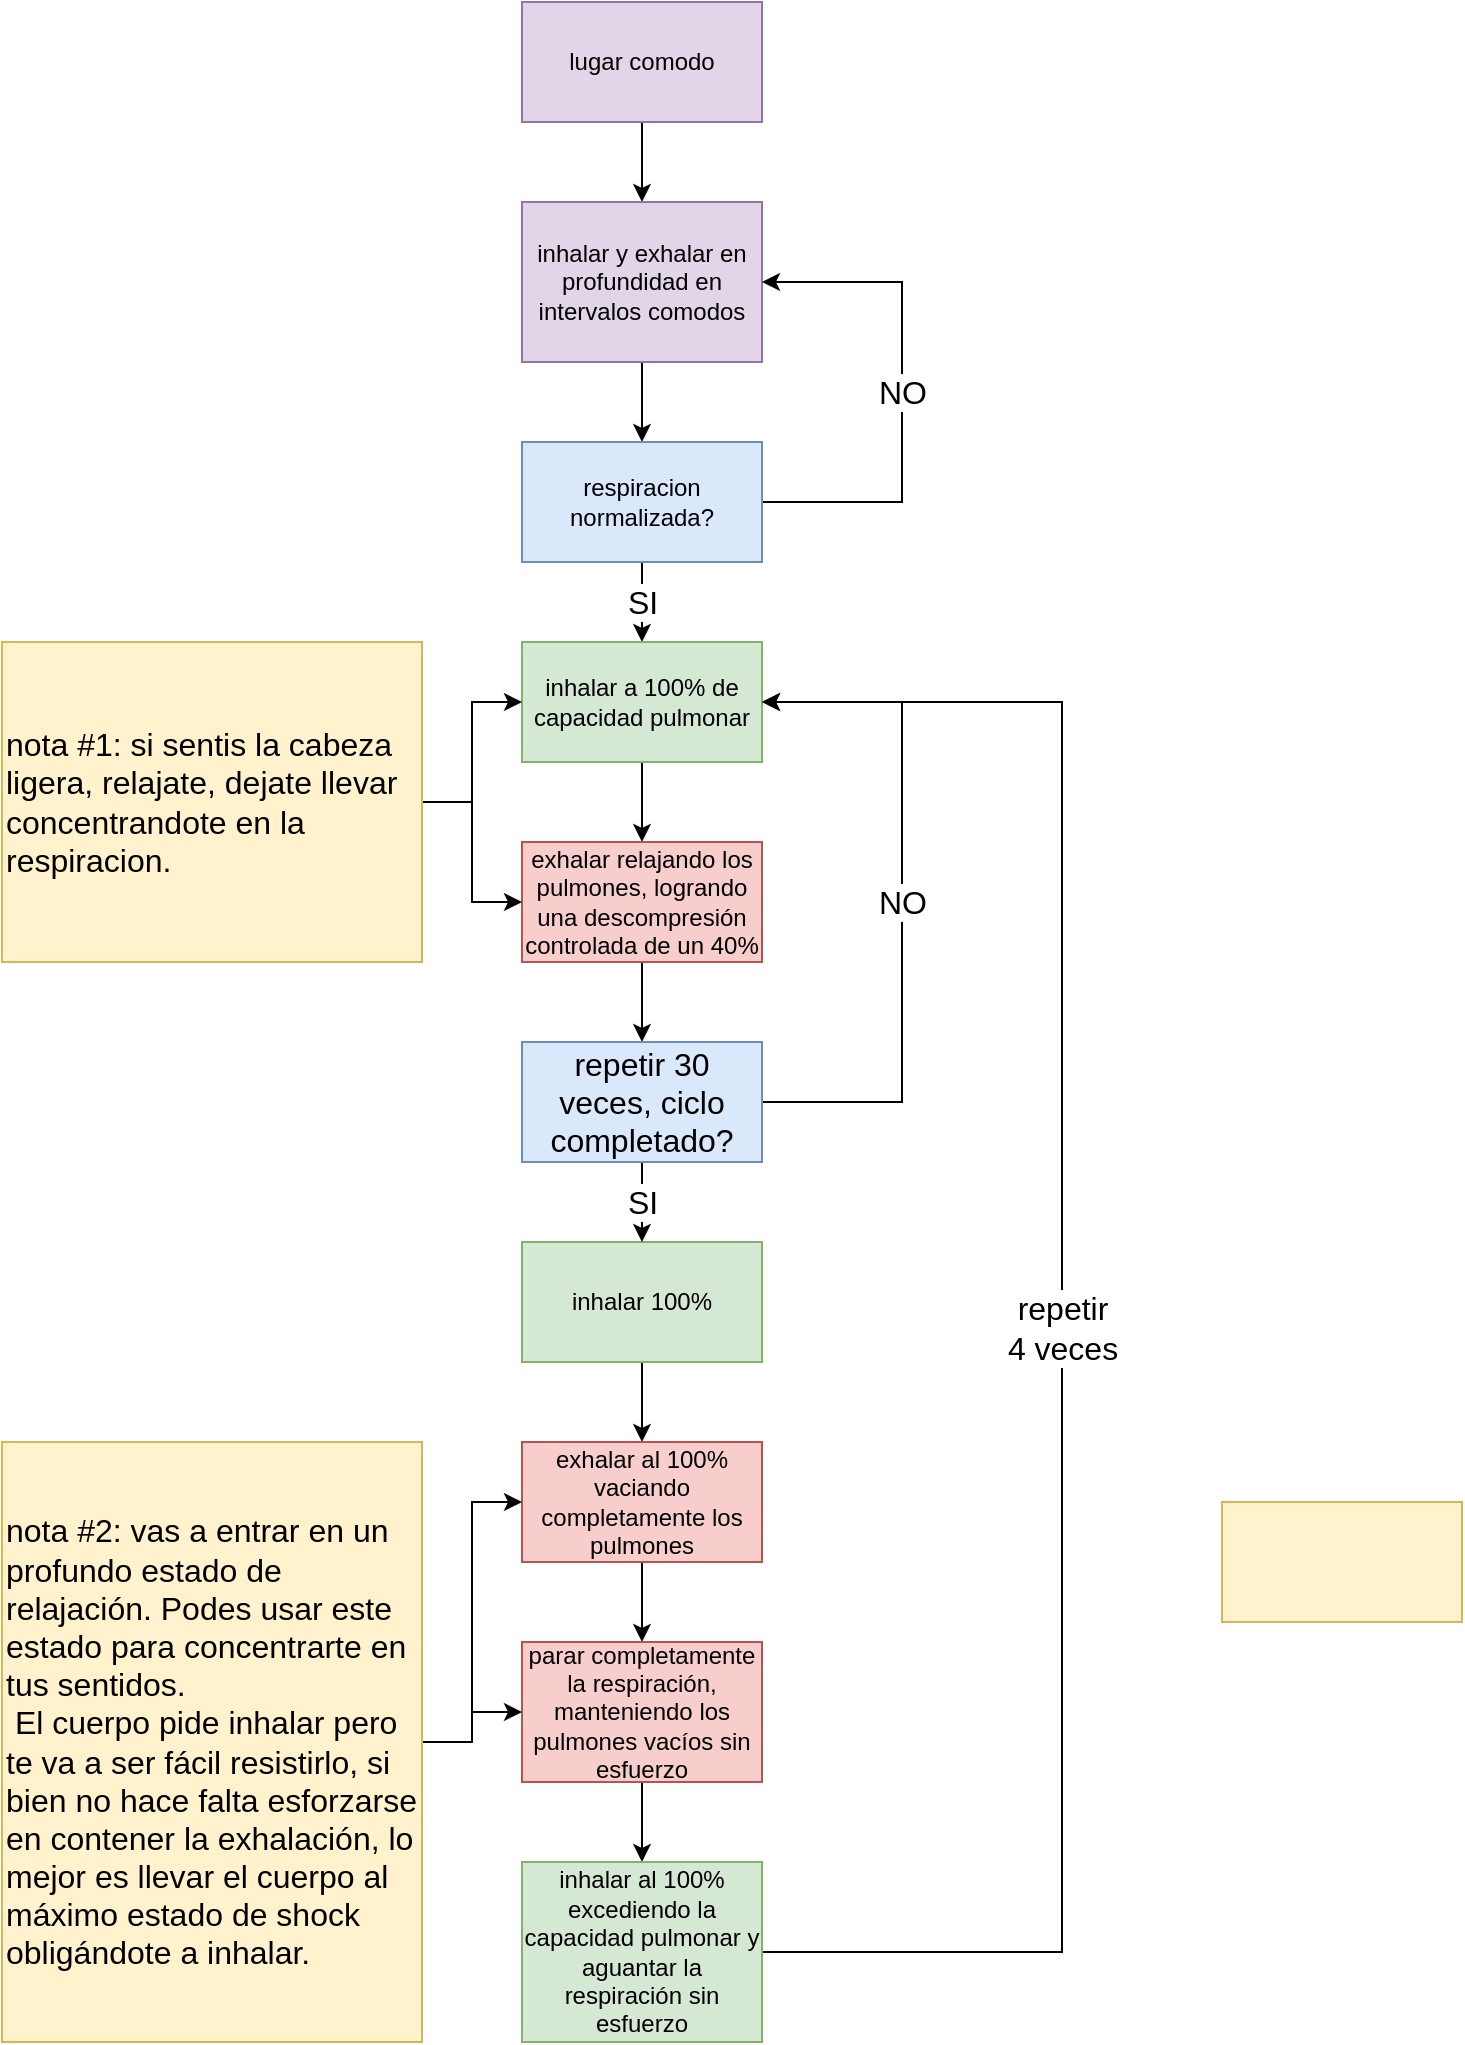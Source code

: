 <mxfile version="14.2.9" type="github">
  <diagram id="3oyoTQynbpDbM4ZEqOCm" name="Page-1">
    <mxGraphModel dx="2412" dy="950" grid="1" gridSize="10" guides="1" tooltips="1" connect="1" arrows="1" fold="1" page="1" pageScale="1" pageWidth="850" pageHeight="1100" math="0" shadow="0">
      <root>
        <mxCell id="0" />
        <mxCell id="1" parent="0" />
        <mxCell id="PqaMejwaI_BLGs7dTHtu-3" value="" style="edgeStyle=orthogonalEdgeStyle;rounded=0;orthogonalLoop=1;jettySize=auto;html=1;" edge="1" parent="1" source="PqaMejwaI_BLGs7dTHtu-1" target="PqaMejwaI_BLGs7dTHtu-2">
          <mxGeometry relative="1" as="geometry" />
        </mxCell>
        <mxCell id="PqaMejwaI_BLGs7dTHtu-1" value="lugar comodo" style="rounded=0;whiteSpace=wrap;html=1;fillColor=#e1d5e7;strokeColor=#9673a6;" vertex="1" parent="1">
          <mxGeometry x="250" y="100" width="120" height="60" as="geometry" />
        </mxCell>
        <mxCell id="PqaMejwaI_BLGs7dTHtu-5" value="" style="edgeStyle=orthogonalEdgeStyle;rounded=0;orthogonalLoop=1;jettySize=auto;html=1;" edge="1" parent="1" source="PqaMejwaI_BLGs7dTHtu-2" target="PqaMejwaI_BLGs7dTHtu-4">
          <mxGeometry relative="1" as="geometry" />
        </mxCell>
        <mxCell id="PqaMejwaI_BLGs7dTHtu-2" value="inhalar y exhalar en profundidad en intervalos comodos" style="rounded=0;whiteSpace=wrap;html=1;fillColor=#e1d5e7;strokeColor=#9673a6;" vertex="1" parent="1">
          <mxGeometry x="250" y="200" width="120" height="80" as="geometry" />
        </mxCell>
        <mxCell id="PqaMejwaI_BLGs7dTHtu-9" value="NO" style="edgeStyle=orthogonalEdgeStyle;rounded=0;orthogonalLoop=1;jettySize=auto;html=1;entryX=1;entryY=0.5;entryDx=0;entryDy=0;fontSize=16;" edge="1" parent="1" source="PqaMejwaI_BLGs7dTHtu-4" target="PqaMejwaI_BLGs7dTHtu-2">
          <mxGeometry relative="1" as="geometry">
            <Array as="points">
              <mxPoint x="440" y="350" />
              <mxPoint x="440" y="240" />
            </Array>
          </mxGeometry>
        </mxCell>
        <mxCell id="PqaMejwaI_BLGs7dTHtu-11" value="SI" style="edgeStyle=orthogonalEdgeStyle;rounded=0;orthogonalLoop=1;jettySize=auto;html=1;fontSize=16;" edge="1" parent="1" source="PqaMejwaI_BLGs7dTHtu-4" target="PqaMejwaI_BLGs7dTHtu-10">
          <mxGeometry relative="1" as="geometry" />
        </mxCell>
        <mxCell id="PqaMejwaI_BLGs7dTHtu-4" value="respiracion normalizada?" style="whiteSpace=wrap;html=1;rounded=0;fillColor=#dae8fc;strokeColor=#6c8ebf;" vertex="1" parent="1">
          <mxGeometry x="250" y="320" width="120" height="60" as="geometry" />
        </mxCell>
        <mxCell id="PqaMejwaI_BLGs7dTHtu-13" value="" style="edgeStyle=orthogonalEdgeStyle;rounded=0;orthogonalLoop=1;jettySize=auto;html=1;fontSize=16;" edge="1" parent="1" source="PqaMejwaI_BLGs7dTHtu-10" target="PqaMejwaI_BLGs7dTHtu-12">
          <mxGeometry relative="1" as="geometry" />
        </mxCell>
        <mxCell id="PqaMejwaI_BLGs7dTHtu-10" value="inhalar a 100% de capacidad pulmonar" style="whiteSpace=wrap;html=1;rounded=0;fillColor=#d5e8d4;strokeColor=#82b366;" vertex="1" parent="1">
          <mxGeometry x="250" y="420" width="120" height="60" as="geometry" />
        </mxCell>
        <mxCell id="PqaMejwaI_BLGs7dTHtu-32" value="" style="edgeStyle=orthogonalEdgeStyle;rounded=0;orthogonalLoop=1;jettySize=auto;html=1;fontSize=16;" edge="1" parent="1" source="PqaMejwaI_BLGs7dTHtu-12" target="PqaMejwaI_BLGs7dTHtu-31">
          <mxGeometry relative="1" as="geometry" />
        </mxCell>
        <mxCell id="PqaMejwaI_BLGs7dTHtu-12" value="exhalar relajando los pulmones, logrando una descompresión controlada de un 40%" style="whiteSpace=wrap;html=1;rounded=0;fillColor=#f8cecc;strokeColor=#b85450;" vertex="1" parent="1">
          <mxGeometry x="250" y="520" width="120" height="60" as="geometry" />
        </mxCell>
        <mxCell id="PqaMejwaI_BLGs7dTHtu-27" style="edgeStyle=orthogonalEdgeStyle;rounded=0;orthogonalLoop=1;jettySize=auto;html=1;entryX=0;entryY=0.5;entryDx=0;entryDy=0;fontSize=16;" edge="1" parent="1" source="PqaMejwaI_BLGs7dTHtu-15" target="PqaMejwaI_BLGs7dTHtu-10">
          <mxGeometry relative="1" as="geometry" />
        </mxCell>
        <mxCell id="PqaMejwaI_BLGs7dTHtu-28" style="edgeStyle=orthogonalEdgeStyle;rounded=0;orthogonalLoop=1;jettySize=auto;html=1;entryX=0;entryY=0.5;entryDx=0;entryDy=0;fontSize=16;" edge="1" parent="1" source="PqaMejwaI_BLGs7dTHtu-15" target="PqaMejwaI_BLGs7dTHtu-12">
          <mxGeometry relative="1" as="geometry" />
        </mxCell>
        <mxCell id="PqaMejwaI_BLGs7dTHtu-15" value="nota #1: si sentis la cabeza ligera, relajate, dejate llevar concentrandote en la respiracion." style="rounded=0;whiteSpace=wrap;html=1;fontSize=16;fillColor=#fff2cc;strokeColor=#d6b656;align=left;" vertex="1" parent="1">
          <mxGeometry x="-10" y="420" width="210" height="160" as="geometry" />
        </mxCell>
        <mxCell id="PqaMejwaI_BLGs7dTHtu-19" value="" style="edgeStyle=orthogonalEdgeStyle;rounded=0;orthogonalLoop=1;jettySize=auto;html=1;fontSize=16;" edge="1" parent="1" source="PqaMejwaI_BLGs7dTHtu-16" target="PqaMejwaI_BLGs7dTHtu-18">
          <mxGeometry relative="1" as="geometry" />
        </mxCell>
        <mxCell id="PqaMejwaI_BLGs7dTHtu-16" value="inhalar 100%" style="whiteSpace=wrap;html=1;rounded=0;fillColor=#d5e8d4;strokeColor=#82b366;" vertex="1" parent="1">
          <mxGeometry x="250" y="720" width="120" height="60" as="geometry" />
        </mxCell>
        <mxCell id="PqaMejwaI_BLGs7dTHtu-21" value="" style="edgeStyle=orthogonalEdgeStyle;rounded=0;orthogonalLoop=1;jettySize=auto;html=1;fontSize=16;" edge="1" parent="1" source="PqaMejwaI_BLGs7dTHtu-18" target="PqaMejwaI_BLGs7dTHtu-20">
          <mxGeometry relative="1" as="geometry" />
        </mxCell>
        <mxCell id="PqaMejwaI_BLGs7dTHtu-18" value="exhalar al 100% vaciando completamente los pulmones" style="whiteSpace=wrap;html=1;rounded=0;fillColor=#f8cecc;strokeColor=#b85450;" vertex="1" parent="1">
          <mxGeometry x="250" y="820" width="120" height="60" as="geometry" />
        </mxCell>
        <mxCell id="PqaMejwaI_BLGs7dTHtu-23" value="" style="edgeStyle=orthogonalEdgeStyle;rounded=0;orthogonalLoop=1;jettySize=auto;html=1;fontSize=16;" edge="1" parent="1" source="PqaMejwaI_BLGs7dTHtu-20" target="PqaMejwaI_BLGs7dTHtu-22">
          <mxGeometry relative="1" as="geometry" />
        </mxCell>
        <mxCell id="PqaMejwaI_BLGs7dTHtu-20" value="parar completamente la respiración, manteniendo los pulmones vacíos sin esfuerzo" style="whiteSpace=wrap;html=1;rounded=0;fillColor=#f8cecc;strokeColor=#b85450;" vertex="1" parent="1">
          <mxGeometry x="250" y="920" width="120" height="70" as="geometry" />
        </mxCell>
        <mxCell id="PqaMejwaI_BLGs7dTHtu-24" value="repetir&lt;br&gt;4 veces" style="edgeStyle=orthogonalEdgeStyle;rounded=0;orthogonalLoop=1;jettySize=auto;html=1;fontSize=16;entryX=1;entryY=0.5;entryDx=0;entryDy=0;" edge="1" parent="1" source="PqaMejwaI_BLGs7dTHtu-22" target="PqaMejwaI_BLGs7dTHtu-10">
          <mxGeometry relative="1" as="geometry">
            <mxPoint x="370" y="130" as="targetPoint" />
            <Array as="points">
              <mxPoint x="520" y="1075" />
              <mxPoint x="520" y="450" />
            </Array>
          </mxGeometry>
        </mxCell>
        <mxCell id="PqaMejwaI_BLGs7dTHtu-22" value="inhalar al 100% excediendo la capacidad pulmonar y aguantar la respiración sin esfuerzo" style="whiteSpace=wrap;html=1;rounded=0;fillColor=#d5e8d4;strokeColor=#82b366;" vertex="1" parent="1">
          <mxGeometry x="250" y="1030" width="120" height="90" as="geometry" />
        </mxCell>
        <mxCell id="PqaMejwaI_BLGs7dTHtu-33" value="NO" style="edgeStyle=orthogonalEdgeStyle;rounded=0;orthogonalLoop=1;jettySize=auto;html=1;entryX=1;entryY=0.5;entryDx=0;entryDy=0;fontSize=16;" edge="1" parent="1" source="PqaMejwaI_BLGs7dTHtu-31" target="PqaMejwaI_BLGs7dTHtu-10">
          <mxGeometry relative="1" as="geometry">
            <Array as="points">
              <mxPoint x="440" y="650" />
              <mxPoint x="440" y="450" />
            </Array>
          </mxGeometry>
        </mxCell>
        <mxCell id="PqaMejwaI_BLGs7dTHtu-37" value="SI" style="edgeStyle=orthogonalEdgeStyle;rounded=0;orthogonalLoop=1;jettySize=auto;html=1;fontSize=16;" edge="1" parent="1" source="PqaMejwaI_BLGs7dTHtu-31" target="PqaMejwaI_BLGs7dTHtu-16">
          <mxGeometry relative="1" as="geometry" />
        </mxCell>
        <mxCell id="PqaMejwaI_BLGs7dTHtu-31" value="repetir 30 veces, ciclo completado?" style="rounded=0;whiteSpace=wrap;html=1;fontSize=16;fillColor=#dae8fc;strokeColor=#6c8ebf;" vertex="1" parent="1">
          <mxGeometry x="250" y="620" width="120" height="60" as="geometry" />
        </mxCell>
        <mxCell id="PqaMejwaI_BLGs7dTHtu-45" style="edgeStyle=orthogonalEdgeStyle;rounded=0;orthogonalLoop=1;jettySize=auto;html=1;fontSize=16;" edge="1" parent="1" source="PqaMejwaI_BLGs7dTHtu-40" target="PqaMejwaI_BLGs7dTHtu-20">
          <mxGeometry relative="1" as="geometry" />
        </mxCell>
        <mxCell id="PqaMejwaI_BLGs7dTHtu-46" style="edgeStyle=orthogonalEdgeStyle;rounded=0;orthogonalLoop=1;jettySize=auto;html=1;fontSize=16;" edge="1" parent="1" source="PqaMejwaI_BLGs7dTHtu-40" target="PqaMejwaI_BLGs7dTHtu-18">
          <mxGeometry relative="1" as="geometry" />
        </mxCell>
        <mxCell id="PqaMejwaI_BLGs7dTHtu-40" value="nota #2: vas a entrar en un profundo estado de relajación.&amp;nbsp;&lt;span style=&quot;text-align: center&quot;&gt;Podes usar este estado para concentrarte en tus sentidos. &lt;br&gt;&amp;nbsp;E&lt;/span&gt;l cuerpo pide inhalar pero te va a ser fácil resistirlo, si bien no hace falta esforzarse en contener la exhalación, lo mejor es llevar el cuerpo al máximo estado de shock obligándote a inhalar.&amp;nbsp;&amp;nbsp;" style="rounded=0;whiteSpace=wrap;html=1;fontSize=16;fillColor=#fff2cc;strokeColor=#d6b656;align=left;" vertex="1" parent="1">
          <mxGeometry x="-10" y="820" width="210" height="300" as="geometry" />
        </mxCell>
        <mxCell id="PqaMejwaI_BLGs7dTHtu-47" value="" style="whiteSpace=wrap;html=1;rounded=0;fontSize=16;strokeColor=#d6b656;fillColor=#fff2cc;" vertex="1" parent="1">
          <mxGeometry x="600" y="850" width="120" height="60" as="geometry" />
        </mxCell>
      </root>
    </mxGraphModel>
  </diagram>
</mxfile>
